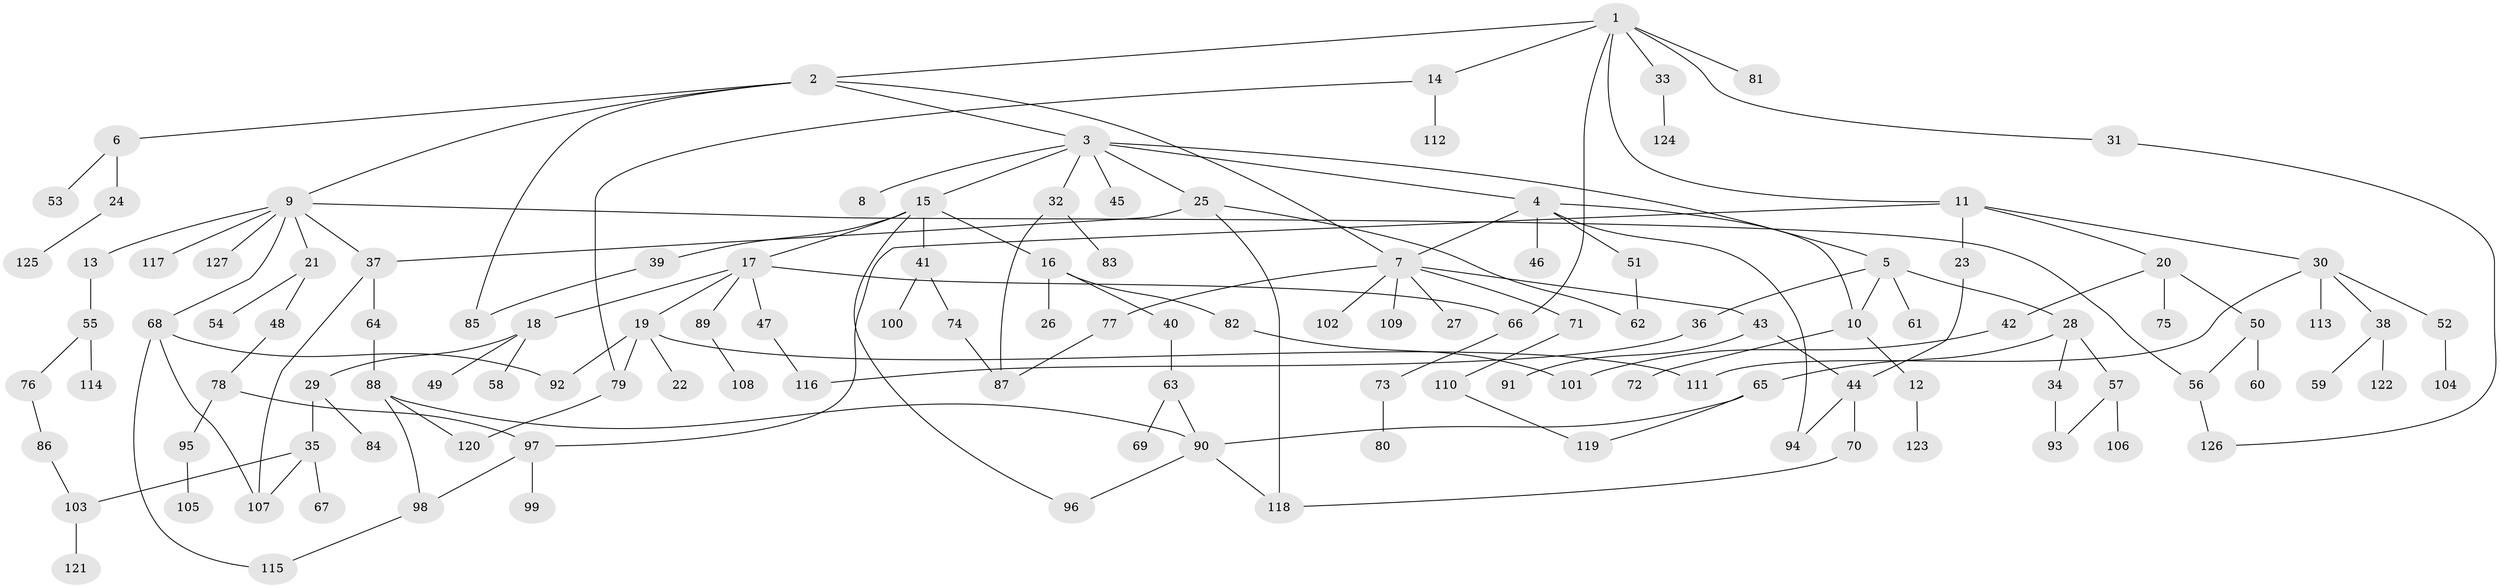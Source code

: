 // Generated by graph-tools (version 1.1) at 2025/10/02/27/25 16:10:51]
// undirected, 127 vertices, 157 edges
graph export_dot {
graph [start="1"]
  node [color=gray90,style=filled];
  1;
  2;
  3;
  4;
  5;
  6;
  7;
  8;
  9;
  10;
  11;
  12;
  13;
  14;
  15;
  16;
  17;
  18;
  19;
  20;
  21;
  22;
  23;
  24;
  25;
  26;
  27;
  28;
  29;
  30;
  31;
  32;
  33;
  34;
  35;
  36;
  37;
  38;
  39;
  40;
  41;
  42;
  43;
  44;
  45;
  46;
  47;
  48;
  49;
  50;
  51;
  52;
  53;
  54;
  55;
  56;
  57;
  58;
  59;
  60;
  61;
  62;
  63;
  64;
  65;
  66;
  67;
  68;
  69;
  70;
  71;
  72;
  73;
  74;
  75;
  76;
  77;
  78;
  79;
  80;
  81;
  82;
  83;
  84;
  85;
  86;
  87;
  88;
  89;
  90;
  91;
  92;
  93;
  94;
  95;
  96;
  97;
  98;
  99;
  100;
  101;
  102;
  103;
  104;
  105;
  106;
  107;
  108;
  109;
  110;
  111;
  112;
  113;
  114;
  115;
  116;
  117;
  118;
  119;
  120;
  121;
  122;
  123;
  124;
  125;
  126;
  127;
  1 -- 2;
  1 -- 11;
  1 -- 14;
  1 -- 31;
  1 -- 33;
  1 -- 81;
  1 -- 66;
  2 -- 3;
  2 -- 6;
  2 -- 7;
  2 -- 9;
  2 -- 85;
  3 -- 4;
  3 -- 5;
  3 -- 8;
  3 -- 15;
  3 -- 25;
  3 -- 32;
  3 -- 45;
  4 -- 46;
  4 -- 51;
  4 -- 94;
  4 -- 10;
  4 -- 7;
  5 -- 10;
  5 -- 28;
  5 -- 36;
  5 -- 61;
  6 -- 24;
  6 -- 53;
  7 -- 27;
  7 -- 43;
  7 -- 71;
  7 -- 77;
  7 -- 102;
  7 -- 109;
  9 -- 13;
  9 -- 21;
  9 -- 37;
  9 -- 56;
  9 -- 68;
  9 -- 117;
  9 -- 127;
  10 -- 12;
  10 -- 72;
  11 -- 20;
  11 -- 23;
  11 -- 30;
  11 -- 97;
  12 -- 123;
  13 -- 55;
  14 -- 79;
  14 -- 112;
  15 -- 16;
  15 -- 17;
  15 -- 39;
  15 -- 41;
  15 -- 96;
  16 -- 26;
  16 -- 40;
  16 -- 82;
  17 -- 18;
  17 -- 19;
  17 -- 47;
  17 -- 66;
  17 -- 89;
  18 -- 29;
  18 -- 49;
  18 -- 58;
  19 -- 22;
  19 -- 111;
  19 -- 79;
  19 -- 92;
  20 -- 42;
  20 -- 50;
  20 -- 75;
  21 -- 48;
  21 -- 54;
  23 -- 44;
  24 -- 125;
  25 -- 118;
  25 -- 37;
  25 -- 62;
  28 -- 34;
  28 -- 57;
  28 -- 65;
  29 -- 35;
  29 -- 84;
  30 -- 38;
  30 -- 52;
  30 -- 113;
  30 -- 111;
  31 -- 126;
  32 -- 83;
  32 -- 87;
  33 -- 124;
  34 -- 93;
  35 -- 67;
  35 -- 107;
  35 -- 103;
  36 -- 116;
  37 -- 64;
  37 -- 107;
  38 -- 59;
  38 -- 122;
  39 -- 85;
  40 -- 63;
  41 -- 74;
  41 -- 100;
  42 -- 101;
  43 -- 91;
  43 -- 44;
  44 -- 70;
  44 -- 94;
  47 -- 116;
  48 -- 78;
  50 -- 60;
  50 -- 56;
  51 -- 62;
  52 -- 104;
  55 -- 76;
  55 -- 114;
  56 -- 126;
  57 -- 106;
  57 -- 93;
  63 -- 69;
  63 -- 90;
  64 -- 88;
  65 -- 119;
  65 -- 90;
  66 -- 73;
  68 -- 92;
  68 -- 115;
  68 -- 107;
  70 -- 118;
  71 -- 110;
  73 -- 80;
  74 -- 87;
  76 -- 86;
  77 -- 87;
  78 -- 95;
  78 -- 97;
  79 -- 120;
  82 -- 101;
  86 -- 103;
  88 -- 98;
  88 -- 120;
  88 -- 90;
  89 -- 108;
  90 -- 96;
  90 -- 118;
  95 -- 105;
  97 -- 99;
  97 -- 98;
  98 -- 115;
  103 -- 121;
  110 -- 119;
}
